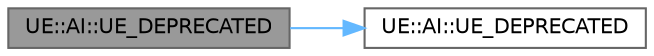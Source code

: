 digraph "UE::AI::UE_DEPRECATED"
{
 // INTERACTIVE_SVG=YES
 // LATEX_PDF_SIZE
  bgcolor="transparent";
  edge [fontname=Helvetica,fontsize=10,labelfontname=Helvetica,labelfontsize=10];
  node [fontname=Helvetica,fontsize=10,shape=box,height=0.2,width=0.4];
  rankdir="LR";
  Node1 [id="Node000001",label="UE::AI::UE_DEPRECATED",height=0.2,width=0.4,color="gray40", fillcolor="grey60", style="filled", fontcolor="black",tooltip=" "];
  Node1 -> Node2 [id="edge1_Node000001_Node000002",color="steelblue1",style="solid",tooltip=" "];
  Node2 [id="Node000002",label="UE::AI::UE_DEPRECATED",height=0.2,width=0.4,color="grey40", fillcolor="white", style="filled",URL="$db/dfa/namespaceUE_1_1AI.html#ac075c1701643d7e5bcdf1d154400056b",tooltip="This method will extract the yaw radian from the specified vector (The vector does not need to be nor..."];
}
